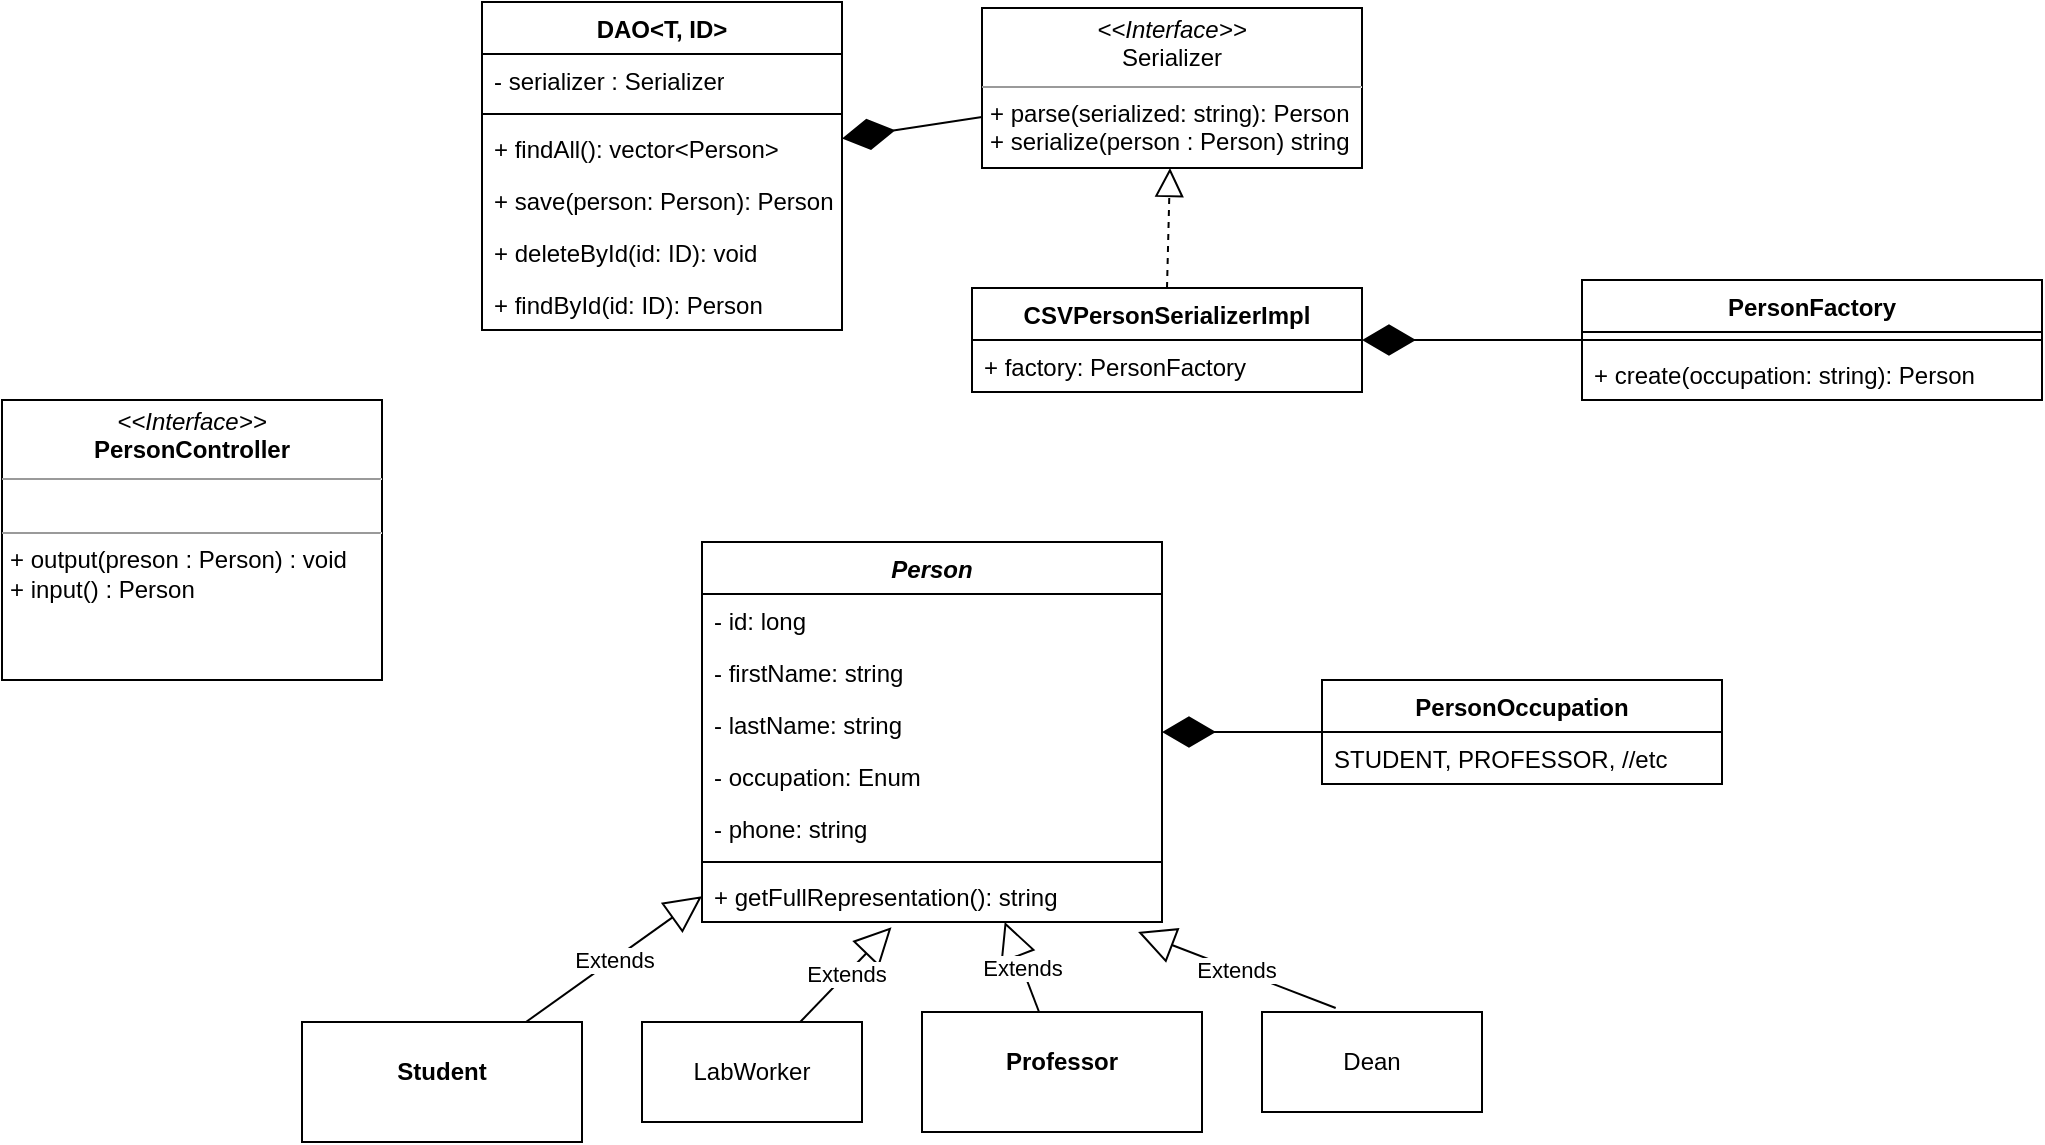 <mxfile version="22.1.5" type="github">
  <diagram id="C5RBs43oDa-KdzZeNtuy" name="Page-1">
    <mxGraphModel dx="1290" dy="1703" grid="1" gridSize="10" guides="1" tooltips="1" connect="1" arrows="1" fold="1" page="1" pageScale="1" pageWidth="827" pageHeight="1169" math="0" shadow="0">
      <root>
        <mxCell id="WIyWlLk6GJQsqaUBKTNV-0" />
        <mxCell id="WIyWlLk6GJQsqaUBKTNV-1" parent="WIyWlLk6GJQsqaUBKTNV-0" />
        <mxCell id="8A0uDx2P0iQk1y7sVwv4-5" value="&lt;i&gt;Person&lt;/i&gt;" style="swimlane;fontStyle=1;align=center;verticalAlign=top;childLayout=stackLayout;horizontal=1;startSize=26;horizontalStack=0;resizeParent=1;resizeParentMax=0;resizeLast=0;collapsible=1;marginBottom=0;whiteSpace=wrap;html=1;" parent="WIyWlLk6GJQsqaUBKTNV-1" vertex="1">
          <mxGeometry x="480" y="10" width="230" height="190" as="geometry" />
        </mxCell>
        <mxCell id="8A0uDx2P0iQk1y7sVwv4-23" value="- id: long" style="text;strokeColor=none;fillColor=none;align=left;verticalAlign=top;spacingLeft=4;spacingRight=4;overflow=hidden;rotatable=0;points=[[0,0.5],[1,0.5]];portConstraint=eastwest;whiteSpace=wrap;html=1;" parent="8A0uDx2P0iQk1y7sVwv4-5" vertex="1">
          <mxGeometry y="26" width="230" height="26" as="geometry" />
        </mxCell>
        <mxCell id="8A0uDx2P0iQk1y7sVwv4-2" value="- firstName: string" style="text;strokeColor=none;fillColor=none;align=left;verticalAlign=top;spacingLeft=4;spacingRight=4;overflow=hidden;rotatable=0;points=[[0,0.5],[1,0.5]];portConstraint=eastwest;whiteSpace=wrap;html=1;" parent="8A0uDx2P0iQk1y7sVwv4-5" vertex="1">
          <mxGeometry y="52" width="230" height="26" as="geometry" />
        </mxCell>
        <mxCell id="8A0uDx2P0iQk1y7sVwv4-9" value="- lastName: string" style="text;strokeColor=none;fillColor=none;align=left;verticalAlign=top;spacingLeft=4;spacingRight=4;overflow=hidden;rotatable=0;points=[[0,0.5],[1,0.5]];portConstraint=eastwest;whiteSpace=wrap;html=1;" parent="8A0uDx2P0iQk1y7sVwv4-5" vertex="1">
          <mxGeometry y="78" width="230" height="26" as="geometry" />
        </mxCell>
        <mxCell id="8A0uDx2P0iQk1y7sVwv4-26" value="- occupation: Enum" style="text;strokeColor=none;fillColor=none;align=left;verticalAlign=top;spacingLeft=4;spacingRight=4;overflow=hidden;rotatable=0;points=[[0,0.5],[1,0.5]];portConstraint=eastwest;whiteSpace=wrap;html=1;" parent="8A0uDx2P0iQk1y7sVwv4-5" vertex="1">
          <mxGeometry y="104" width="230" height="26" as="geometry" />
        </mxCell>
        <mxCell id="8A0uDx2P0iQk1y7sVwv4-10" value="- phone: string" style="text;strokeColor=none;fillColor=none;align=left;verticalAlign=top;spacingLeft=4;spacingRight=4;overflow=hidden;rotatable=0;points=[[0,0.5],[1,0.5]];portConstraint=eastwest;whiteSpace=wrap;html=1;" parent="8A0uDx2P0iQk1y7sVwv4-5" vertex="1">
          <mxGeometry y="130" width="230" height="26" as="geometry" />
        </mxCell>
        <mxCell id="8A0uDx2P0iQk1y7sVwv4-7" value="" style="line;strokeWidth=1;fillColor=none;align=left;verticalAlign=middle;spacingTop=-1;spacingLeft=3;spacingRight=3;rotatable=0;labelPosition=right;points=[];portConstraint=eastwest;strokeColor=inherit;" parent="8A0uDx2P0iQk1y7sVwv4-5" vertex="1">
          <mxGeometry y="156" width="230" height="8" as="geometry" />
        </mxCell>
        <mxCell id="8A0uDx2P0iQk1y7sVwv4-24" value="+ getFullRepresentation(): string" style="text;strokeColor=none;fillColor=none;align=left;verticalAlign=top;spacingLeft=4;spacingRight=4;overflow=hidden;rotatable=0;points=[[0,0.5],[1,0.5]];portConstraint=eastwest;whiteSpace=wrap;html=1;" parent="8A0uDx2P0iQk1y7sVwv4-5" vertex="1">
          <mxGeometry y="164" width="230" height="26" as="geometry" />
        </mxCell>
        <mxCell id="8A0uDx2P0iQk1y7sVwv4-13" value="&lt;p style=&quot;margin:0px;margin-top:4px;text-align:center;&quot;&gt;&lt;i&gt;&amp;lt;&amp;lt;Interface&amp;gt;&amp;gt;&lt;/i&gt;&lt;br&gt;Serializer&lt;/p&gt;&lt;hr size=&quot;1&quot;&gt;&lt;p style=&quot;margin:0px;margin-left:4px;&quot;&gt;+ parse(serialized: string): Person&lt;/p&gt;&lt;p style=&quot;margin:0px;margin-left:4px;&quot;&gt;+ serialize(person : Person) string&lt;/p&gt;" style="verticalAlign=top;align=left;overflow=fill;fontSize=12;fontFamily=Helvetica;html=1;whiteSpace=wrap;" parent="WIyWlLk6GJQsqaUBKTNV-1" vertex="1">
          <mxGeometry x="620" y="-257" width="190" height="80" as="geometry" />
        </mxCell>
        <mxCell id="8A0uDx2P0iQk1y7sVwv4-14" value="DAO&amp;lt;T, ID&amp;gt;" style="swimlane;fontStyle=1;align=center;verticalAlign=top;childLayout=stackLayout;horizontal=1;startSize=26;horizontalStack=0;resizeParent=1;resizeParentMax=0;resizeLast=0;collapsible=1;marginBottom=0;whiteSpace=wrap;html=1;" parent="WIyWlLk6GJQsqaUBKTNV-1" vertex="1">
          <mxGeometry x="370" y="-260" width="180" height="164" as="geometry" />
        </mxCell>
        <mxCell id="8A0uDx2P0iQk1y7sVwv4-15" value="- serializer : Serializer" style="text;strokeColor=none;fillColor=none;align=left;verticalAlign=top;spacingLeft=4;spacingRight=4;overflow=hidden;rotatable=0;points=[[0,0.5],[1,0.5]];portConstraint=eastwest;whiteSpace=wrap;html=1;" parent="8A0uDx2P0iQk1y7sVwv4-14" vertex="1">
          <mxGeometry y="26" width="180" height="26" as="geometry" />
        </mxCell>
        <mxCell id="8A0uDx2P0iQk1y7sVwv4-16" value="" style="line;strokeWidth=1;fillColor=none;align=left;verticalAlign=middle;spacingTop=-1;spacingLeft=3;spacingRight=3;rotatable=0;labelPosition=right;points=[];portConstraint=eastwest;strokeColor=inherit;" parent="8A0uDx2P0iQk1y7sVwv4-14" vertex="1">
          <mxGeometry y="52" width="180" height="8" as="geometry" />
        </mxCell>
        <mxCell id="8A0uDx2P0iQk1y7sVwv4-20" value="+ findAll(): vector&amp;lt;Person&amp;gt;" style="text;strokeColor=none;fillColor=none;align=left;verticalAlign=top;spacingLeft=4;spacingRight=4;overflow=hidden;rotatable=0;points=[[0,0.5],[1,0.5]];portConstraint=eastwest;whiteSpace=wrap;html=1;" parent="8A0uDx2P0iQk1y7sVwv4-14" vertex="1">
          <mxGeometry y="60" width="180" height="26" as="geometry" />
        </mxCell>
        <mxCell id="8A0uDx2P0iQk1y7sVwv4-22" value="+ save(person: Person): Person" style="text;strokeColor=none;fillColor=none;align=left;verticalAlign=top;spacingLeft=4;spacingRight=4;overflow=hidden;rotatable=0;points=[[0,0.5],[1,0.5]];portConstraint=eastwest;whiteSpace=wrap;html=1;" parent="8A0uDx2P0iQk1y7sVwv4-14" vertex="1">
          <mxGeometry y="86" width="180" height="26" as="geometry" />
        </mxCell>
        <mxCell id="8A0uDx2P0iQk1y7sVwv4-21" value="+ deleteById(id: ID): void" style="text;strokeColor=none;fillColor=none;align=left;verticalAlign=top;spacingLeft=4;spacingRight=4;overflow=hidden;rotatable=0;points=[[0,0.5],[1,0.5]];portConstraint=eastwest;whiteSpace=wrap;html=1;" parent="8A0uDx2P0iQk1y7sVwv4-14" vertex="1">
          <mxGeometry y="112" width="180" height="26" as="geometry" />
        </mxCell>
        <mxCell id="8A0uDx2P0iQk1y7sVwv4-19" value="+ findById(id: ID): Person" style="text;strokeColor=none;fillColor=none;align=left;verticalAlign=top;spacingLeft=4;spacingRight=4;overflow=hidden;rotatable=0;points=[[0,0.5],[1,0.5]];portConstraint=eastwest;whiteSpace=wrap;html=1;" parent="8A0uDx2P0iQk1y7sVwv4-14" vertex="1">
          <mxGeometry y="138" width="180" height="26" as="geometry" />
        </mxCell>
        <mxCell id="8A0uDx2P0iQk1y7sVwv4-18" value="" style="endArrow=diamondThin;endFill=1;endSize=24;html=1;rounded=0;" parent="WIyWlLk6GJQsqaUBKTNV-1" source="8A0uDx2P0iQk1y7sVwv4-13" target="8A0uDx2P0iQk1y7sVwv4-14" edge="1">
          <mxGeometry width="160" relative="1" as="geometry">
            <mxPoint x="490" y="-120" as="sourcePoint" />
            <mxPoint x="650" y="-120" as="targetPoint" />
          </mxGeometry>
        </mxCell>
        <mxCell id="8A0uDx2P0iQk1y7sVwv4-27" value="&lt;p style=&quot;margin:0px;margin-top:4px;text-align:center;&quot;&gt;&lt;br&gt;&lt;b&gt;Student&lt;/b&gt;&lt;/p&gt;" style="verticalAlign=top;align=left;overflow=fill;fontSize=12;fontFamily=Helvetica;html=1;whiteSpace=wrap;" parent="WIyWlLk6GJQsqaUBKTNV-1" vertex="1">
          <mxGeometry x="280" y="250" width="140" height="60" as="geometry" />
        </mxCell>
        <mxCell id="8A0uDx2P0iQk1y7sVwv4-29" value="&lt;p style=&quot;margin:0px;margin-top:4px;text-align:center;&quot;&gt;&lt;br&gt;&lt;b&gt;Professor&lt;/b&gt;&lt;/p&gt;" style="verticalAlign=top;align=left;overflow=fill;fontSize=12;fontFamily=Helvetica;html=1;whiteSpace=wrap;" parent="WIyWlLk6GJQsqaUBKTNV-1" vertex="1">
          <mxGeometry x="590" y="245" width="140" height="60" as="geometry" />
        </mxCell>
        <mxCell id="8A0uDx2P0iQk1y7sVwv4-30" value="Extends" style="endArrow=block;endSize=16;endFill=0;html=1;rounded=0;" parent="WIyWlLk6GJQsqaUBKTNV-1" source="8A0uDx2P0iQk1y7sVwv4-27" target="8A0uDx2P0iQk1y7sVwv4-5" edge="1">
          <mxGeometry width="160" relative="1" as="geometry">
            <mxPoint x="530" y="360" as="sourcePoint" />
            <mxPoint x="690" y="360" as="targetPoint" />
          </mxGeometry>
        </mxCell>
        <mxCell id="8A0uDx2P0iQk1y7sVwv4-31" value="Extends" style="endArrow=block;endSize=16;endFill=0;html=1;rounded=0;" parent="WIyWlLk6GJQsqaUBKTNV-1" source="8A0uDx2P0iQk1y7sVwv4-29" target="8A0uDx2P0iQk1y7sVwv4-5" edge="1">
          <mxGeometry width="160" relative="1" as="geometry">
            <mxPoint x="530" y="310" as="sourcePoint" />
            <mxPoint x="610" y="-50" as="targetPoint" />
          </mxGeometry>
        </mxCell>
        <mxCell id="oRMmGEAuUMt5CqdnRG8J-0" value="&lt;p style=&quot;margin:0px;margin-top:4px;text-align:center;&quot;&gt;&lt;i&gt;&amp;lt;&amp;lt;Interface&amp;gt;&amp;gt;&lt;/i&gt;&lt;br&gt;&lt;b&gt;PersonController&lt;/b&gt;&lt;/p&gt;&lt;hr size=&quot;1&quot;&gt;&lt;p style=&quot;margin:0px;margin-left:4px;&quot;&gt;&lt;br&gt;&lt;/p&gt;&lt;hr size=&quot;1&quot;&gt;&lt;p style=&quot;margin:0px;margin-left:4px;&quot;&gt;+ output(preson : Person) : void&lt;/p&gt;&lt;p style=&quot;margin:0px;margin-left:4px;&quot;&gt;+ input() : Person&lt;/p&gt;" style="verticalAlign=top;align=left;overflow=fill;fontSize=12;fontFamily=Helvetica;html=1;whiteSpace=wrap;" vertex="1" parent="WIyWlLk6GJQsqaUBKTNV-1">
          <mxGeometry x="130" y="-61" width="190" height="140" as="geometry" />
        </mxCell>
        <mxCell id="oRMmGEAuUMt5CqdnRG8J-1" value="PersonFactory" style="swimlane;fontStyle=1;align=center;verticalAlign=top;childLayout=stackLayout;horizontal=1;startSize=26;horizontalStack=0;resizeParent=1;resizeParentMax=0;resizeLast=0;collapsible=1;marginBottom=0;whiteSpace=wrap;html=1;" vertex="1" parent="WIyWlLk6GJQsqaUBKTNV-1">
          <mxGeometry x="920" y="-121" width="230" height="60" as="geometry" />
        </mxCell>
        <mxCell id="oRMmGEAuUMt5CqdnRG8J-3" value="" style="line;strokeWidth=1;fillColor=none;align=left;verticalAlign=middle;spacingTop=-1;spacingLeft=3;spacingRight=3;rotatable=0;labelPosition=right;points=[];portConstraint=eastwest;strokeColor=inherit;" vertex="1" parent="oRMmGEAuUMt5CqdnRG8J-1">
          <mxGeometry y="26" width="230" height="8" as="geometry" />
        </mxCell>
        <mxCell id="oRMmGEAuUMt5CqdnRG8J-4" value="+ create(occupation: string): Person" style="text;strokeColor=none;fillColor=none;align=left;verticalAlign=top;spacingLeft=4;spacingRight=4;overflow=hidden;rotatable=0;points=[[0,0.5],[1,0.5]];portConstraint=eastwest;whiteSpace=wrap;html=1;" vertex="1" parent="oRMmGEAuUMt5CqdnRG8J-1">
          <mxGeometry y="34" width="230" height="26" as="geometry" />
        </mxCell>
        <mxCell id="oRMmGEAuUMt5CqdnRG8J-5" value="CSVPersonSerializerImpl" style="swimlane;fontStyle=1;align=center;verticalAlign=top;childLayout=stackLayout;horizontal=1;startSize=26;horizontalStack=0;resizeParent=1;resizeParentMax=0;resizeLast=0;collapsible=1;marginBottom=0;whiteSpace=wrap;html=1;" vertex="1" parent="WIyWlLk6GJQsqaUBKTNV-1">
          <mxGeometry x="615" y="-117" width="195" height="52" as="geometry" />
        </mxCell>
        <mxCell id="oRMmGEAuUMt5CqdnRG8J-6" value="+ factory: PersonFactory" style="text;strokeColor=none;fillColor=none;align=left;verticalAlign=top;spacingLeft=4;spacingRight=4;overflow=hidden;rotatable=0;points=[[0,0.5],[1,0.5]];portConstraint=eastwest;whiteSpace=wrap;html=1;" vertex="1" parent="oRMmGEAuUMt5CqdnRG8J-5">
          <mxGeometry y="26" width="195" height="26" as="geometry" />
        </mxCell>
        <mxCell id="oRMmGEAuUMt5CqdnRG8J-9" value="" style="endArrow=block;dashed=1;endFill=0;endSize=12;html=1;rounded=0;exitX=0.5;exitY=0;exitDx=0;exitDy=0;" edge="1" parent="WIyWlLk6GJQsqaUBKTNV-1" source="oRMmGEAuUMt5CqdnRG8J-5" target="8A0uDx2P0iQk1y7sVwv4-13">
          <mxGeometry width="160" relative="1" as="geometry">
            <mxPoint x="715" y="-110" as="sourcePoint" />
            <mxPoint x="580" y="-20" as="targetPoint" />
          </mxGeometry>
        </mxCell>
        <mxCell id="oRMmGEAuUMt5CqdnRG8J-10" value="" style="endArrow=diamondThin;endFill=1;endSize=24;html=1;rounded=0;" edge="1" parent="WIyWlLk6GJQsqaUBKTNV-1" source="oRMmGEAuUMt5CqdnRG8J-1" target="oRMmGEAuUMt5CqdnRG8J-5">
          <mxGeometry width="160" relative="1" as="geometry">
            <mxPoint x="800" y="30" as="sourcePoint" />
            <mxPoint x="960" y="30" as="targetPoint" />
          </mxGeometry>
        </mxCell>
        <mxCell id="oRMmGEAuUMt5CqdnRG8J-11" value="PersonOccupation" style="swimlane;fontStyle=1;align=center;verticalAlign=top;childLayout=stackLayout;horizontal=1;startSize=26;horizontalStack=0;resizeParent=1;resizeParentMax=0;resizeLast=0;collapsible=1;marginBottom=0;whiteSpace=wrap;html=1;" vertex="1" parent="WIyWlLk6GJQsqaUBKTNV-1">
          <mxGeometry x="790" y="79" width="200" height="52" as="geometry" />
        </mxCell>
        <mxCell id="oRMmGEAuUMt5CqdnRG8J-14" value="STUDENT, PROFESSOR, //etc" style="text;strokeColor=none;fillColor=none;align=left;verticalAlign=top;spacingLeft=4;spacingRight=4;overflow=hidden;rotatable=0;points=[[0,0.5],[1,0.5]];portConstraint=eastwest;whiteSpace=wrap;html=1;" vertex="1" parent="oRMmGEAuUMt5CqdnRG8J-11">
          <mxGeometry y="26" width="200" height="26" as="geometry" />
        </mxCell>
        <mxCell id="oRMmGEAuUMt5CqdnRG8J-15" value="" style="endArrow=diamondThin;endFill=1;endSize=24;html=1;rounded=0;" edge="1" parent="WIyWlLk6GJQsqaUBKTNV-1" source="oRMmGEAuUMt5CqdnRG8J-11" target="8A0uDx2P0iQk1y7sVwv4-5">
          <mxGeometry width="160" relative="1" as="geometry">
            <mxPoint x="760" y="220" as="sourcePoint" />
            <mxPoint x="920" y="220" as="targetPoint" />
          </mxGeometry>
        </mxCell>
        <mxCell id="oRMmGEAuUMt5CqdnRG8J-17" value="LabWorker" style="html=1;whiteSpace=wrap;" vertex="1" parent="WIyWlLk6GJQsqaUBKTNV-1">
          <mxGeometry x="450" y="250" width="110" height="50" as="geometry" />
        </mxCell>
        <mxCell id="oRMmGEAuUMt5CqdnRG8J-18" value="Extends" style="endArrow=block;endSize=16;endFill=0;html=1;rounded=0;entryX=0.412;entryY=1.1;entryDx=0;entryDy=0;entryPerimeter=0;" edge="1" parent="WIyWlLk6GJQsqaUBKTNV-1" source="oRMmGEAuUMt5CqdnRG8J-17" target="8A0uDx2P0iQk1y7sVwv4-24">
          <mxGeometry width="160" relative="1" as="geometry">
            <mxPoint x="458" y="270" as="sourcePoint" />
            <mxPoint x="515" y="210" as="targetPoint" />
          </mxGeometry>
        </mxCell>
        <mxCell id="oRMmGEAuUMt5CqdnRG8J-19" value="Dean" style="html=1;whiteSpace=wrap;" vertex="1" parent="WIyWlLk6GJQsqaUBKTNV-1">
          <mxGeometry x="760" y="245" width="110" height="50" as="geometry" />
        </mxCell>
        <mxCell id="oRMmGEAuUMt5CqdnRG8J-20" value="Extends" style="endArrow=block;endSize=16;endFill=0;html=1;rounded=0;entryX=0.948;entryY=1.192;entryDx=0;entryDy=0;entryPerimeter=0;exitX=0.335;exitY=-0.04;exitDx=0;exitDy=0;exitPerimeter=0;" edge="1" parent="WIyWlLk6GJQsqaUBKTNV-1" source="oRMmGEAuUMt5CqdnRG8J-19" target="8A0uDx2P0iQk1y7sVwv4-24">
          <mxGeometry width="160" relative="1" as="geometry">
            <mxPoint x="710" y="275" as="sourcePoint" />
            <mxPoint x="668" y="210" as="targetPoint" />
          </mxGeometry>
        </mxCell>
      </root>
    </mxGraphModel>
  </diagram>
</mxfile>
